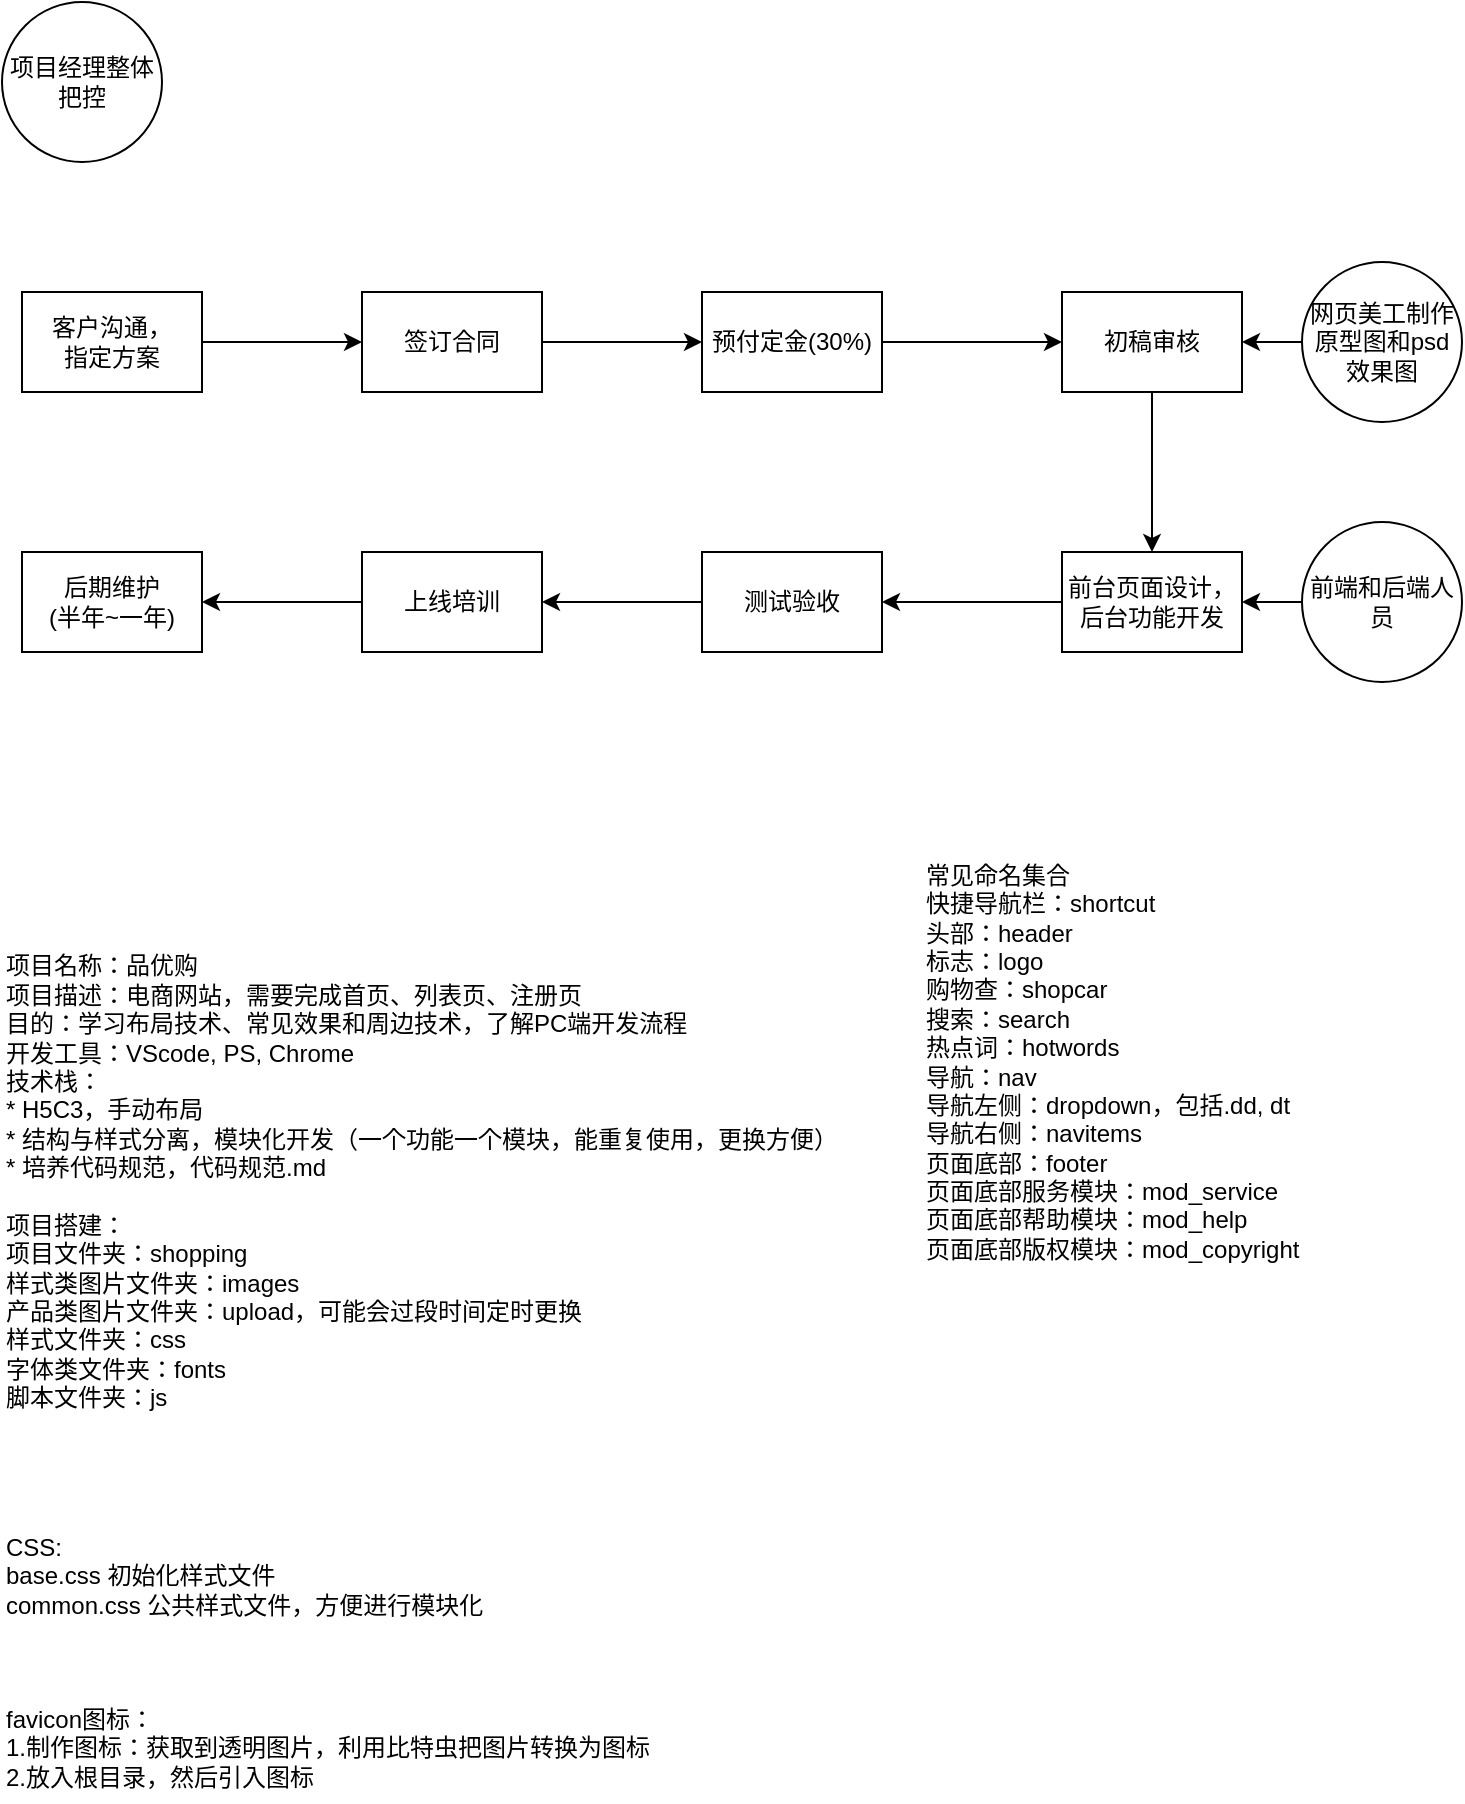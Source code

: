 <mxfile>
    <diagram id="6KEVORpgqcAd5P5_RCw3" name="第 1 页">
        <mxGraphModel dx="860" dy="496" grid="1" gridSize="10" guides="1" tooltips="1" connect="1" arrows="1" fold="1" page="1" pageScale="1" pageWidth="827" pageHeight="1169" math="0" shadow="0">
            <root>
                <mxCell id="0"/>
                <mxCell id="1" parent="0"/>
                <mxCell id="4" value="" style="edgeStyle=none;html=1;exitX=1;exitY=0.5;exitDx=0;exitDy=0;entryX=0;entryY=0.5;entryDx=0;entryDy=0;" parent="1" source="2" target="3" edge="1">
                    <mxGeometry relative="1" as="geometry">
                        <mxPoint x="160" y="250" as="sourcePoint"/>
                        <mxPoint x="250" y="250" as="targetPoint"/>
                    </mxGeometry>
                </mxCell>
                <mxCell id="2" value="客户沟通，&lt;br&gt;指定方案" style="whiteSpace=wrap;html=1;" parent="1" vertex="1">
                    <mxGeometry x="70" y="225" width="90" height="50" as="geometry"/>
                </mxCell>
                <mxCell id="7" value="" style="edgeStyle=none;html=1;" parent="1" source="3" target="6" edge="1">
                    <mxGeometry relative="1" as="geometry"/>
                </mxCell>
                <mxCell id="3" value="签订合同" style="whiteSpace=wrap;html=1;" parent="1" vertex="1">
                    <mxGeometry x="240" y="225" width="90" height="50" as="geometry"/>
                </mxCell>
                <mxCell id="10" value="" style="edgeStyle=none;html=1;" parent="1" source="6" target="9" edge="1">
                    <mxGeometry relative="1" as="geometry"/>
                </mxCell>
                <mxCell id="6" value="预付定金(30%)" style="whiteSpace=wrap;html=1;" parent="1" vertex="1">
                    <mxGeometry x="410" y="225" width="90" height="50" as="geometry"/>
                </mxCell>
                <mxCell id="15" value="" style="edgeStyle=none;html=1;" parent="1" source="9" target="14" edge="1">
                    <mxGeometry relative="1" as="geometry"/>
                </mxCell>
                <mxCell id="9" value="初稿审核" style="whiteSpace=wrap;html=1;" parent="1" vertex="1">
                    <mxGeometry x="590" y="225" width="90" height="50" as="geometry"/>
                </mxCell>
                <mxCell id="13" value="" style="edgeStyle=none;html=1;" parent="1" source="11" target="9" edge="1">
                    <mxGeometry relative="1" as="geometry"/>
                </mxCell>
                <mxCell id="11" value="网页美工制作原型图和psd效果图" style="ellipse;whiteSpace=wrap;html=1;" parent="1" vertex="1">
                    <mxGeometry x="710" y="210" width="80" height="80" as="geometry"/>
                </mxCell>
                <mxCell id="19" value="" style="edgeStyle=none;html=1;" parent="1" source="14" target="18" edge="1">
                    <mxGeometry relative="1" as="geometry"/>
                </mxCell>
                <mxCell id="14" value="前台页面设计，后台功能开发" style="whiteSpace=wrap;html=1;" parent="1" vertex="1">
                    <mxGeometry x="590" y="355" width="90" height="50" as="geometry"/>
                </mxCell>
                <mxCell id="21" value="" style="edgeStyle=none;html=1;" parent="1" source="18" target="20" edge="1">
                    <mxGeometry relative="1" as="geometry"/>
                </mxCell>
                <mxCell id="18" value="测试验收" style="whiteSpace=wrap;html=1;" parent="1" vertex="1">
                    <mxGeometry x="410" y="355" width="90" height="50" as="geometry"/>
                </mxCell>
                <mxCell id="24" value="" style="edgeStyle=none;html=1;" parent="1" source="20" target="23" edge="1">
                    <mxGeometry relative="1" as="geometry"/>
                </mxCell>
                <mxCell id="20" value="上线培训" style="whiteSpace=wrap;html=1;" parent="1" vertex="1">
                    <mxGeometry x="240" y="355" width="90" height="50" as="geometry"/>
                </mxCell>
                <mxCell id="23" value="后期维护&lt;br&gt;(半年~一年)" style="whiteSpace=wrap;html=1;" parent="1" vertex="1">
                    <mxGeometry x="70" y="355" width="90" height="50" as="geometry"/>
                </mxCell>
                <mxCell id="25" value="项目经理整体把控" style="ellipse;whiteSpace=wrap;html=1;" parent="1" vertex="1">
                    <mxGeometry x="60" y="80" width="80" height="80" as="geometry"/>
                </mxCell>
                <mxCell id="27" value="" style="edgeStyle=none;html=1;" parent="1" source="26" target="14" edge="1">
                    <mxGeometry relative="1" as="geometry"/>
                </mxCell>
                <mxCell id="26" value="前端和后端人员" style="ellipse;whiteSpace=wrap;html=1;" parent="1" vertex="1">
                    <mxGeometry x="710" y="340" width="80" height="80" as="geometry"/>
                </mxCell>
                <mxCell id="28" value="项目名称：品优购&lt;br&gt;项目描述：电商网站，需要完成首页、列表页、注册页&lt;br&gt;目的：学习布局技术、常见效果和周边技术，了解PC端开发流程&lt;br&gt;开发工具：VScode, PS, Chrome&lt;br&gt;技术栈：&lt;br&gt;* H5C3，手动布局&lt;br&gt;* 结构与样式分离，模块化开发（一个功能一个模块，能重复使用，更换方便）&lt;br&gt;* 培养代码规范，代码规范.md&lt;br&gt;&lt;br&gt;项目搭建：&lt;br&gt;项目文件夹：shopping&lt;br&gt;样式类图片文件夹：images&lt;br&gt;产品类图片文件夹：upload，可能会过段时间定时更换&lt;br&gt;样式文件夹：css&lt;br&gt;字体类文件夹：fonts&lt;br&gt;脚本文件夹：js" style="text;html=1;align=left;verticalAlign=middle;resizable=0;points=[];autosize=1;strokeColor=none;fillColor=none;" parent="1" vertex="1">
                    <mxGeometry x="60" y="550" width="440" height="240" as="geometry"/>
                </mxCell>
                <mxCell id="29" value="CSS:&lt;br&gt;base.css 初始化样式文件&lt;br&gt;common.css 公共样式文件，方便进行模块化&lt;br&gt;&lt;br&gt;&lt;br&gt;&lt;br&gt;favicon图标：&lt;br&gt;1.制作图标：获取到透明图片，利用比特虫把图片转换为图标&lt;br&gt;2.放入根目录，然后引入图标" style="text;html=1;align=left;verticalAlign=middle;resizable=0;points=[];autosize=1;strokeColor=none;fillColor=none;" parent="1" vertex="1">
                    <mxGeometry x="60" y="840" width="350" height="140" as="geometry"/>
                </mxCell>
                <mxCell id="56" value="常见命名集合&lt;br&gt;快捷导航栏：shortcut&lt;br&gt;头部：header&lt;br&gt;标志：logo&lt;br&gt;购物查：shopcar&lt;br&gt;搜索：search&lt;br&gt;热点词：hotwords&lt;br&gt;导航：nav&lt;br&gt;导航左侧：dropdown，包括.dd, dt&lt;br&gt;导航右侧：navitems&lt;br&gt;页面底部：footer&lt;br&gt;页面底部服务模块：mod_service&lt;br&gt;页面底部帮助模块：mod_help&lt;br&gt;页面底部版权模块：mod_copyright" style="text;html=1;align=left;verticalAlign=middle;resizable=0;points=[];autosize=1;strokeColor=none;fillColor=none;" parent="1" vertex="1">
                    <mxGeometry x="520" y="505" width="210" height="210" as="geometry"/>
                </mxCell>
            </root>
        </mxGraphModel>
    </diagram>
</mxfile>